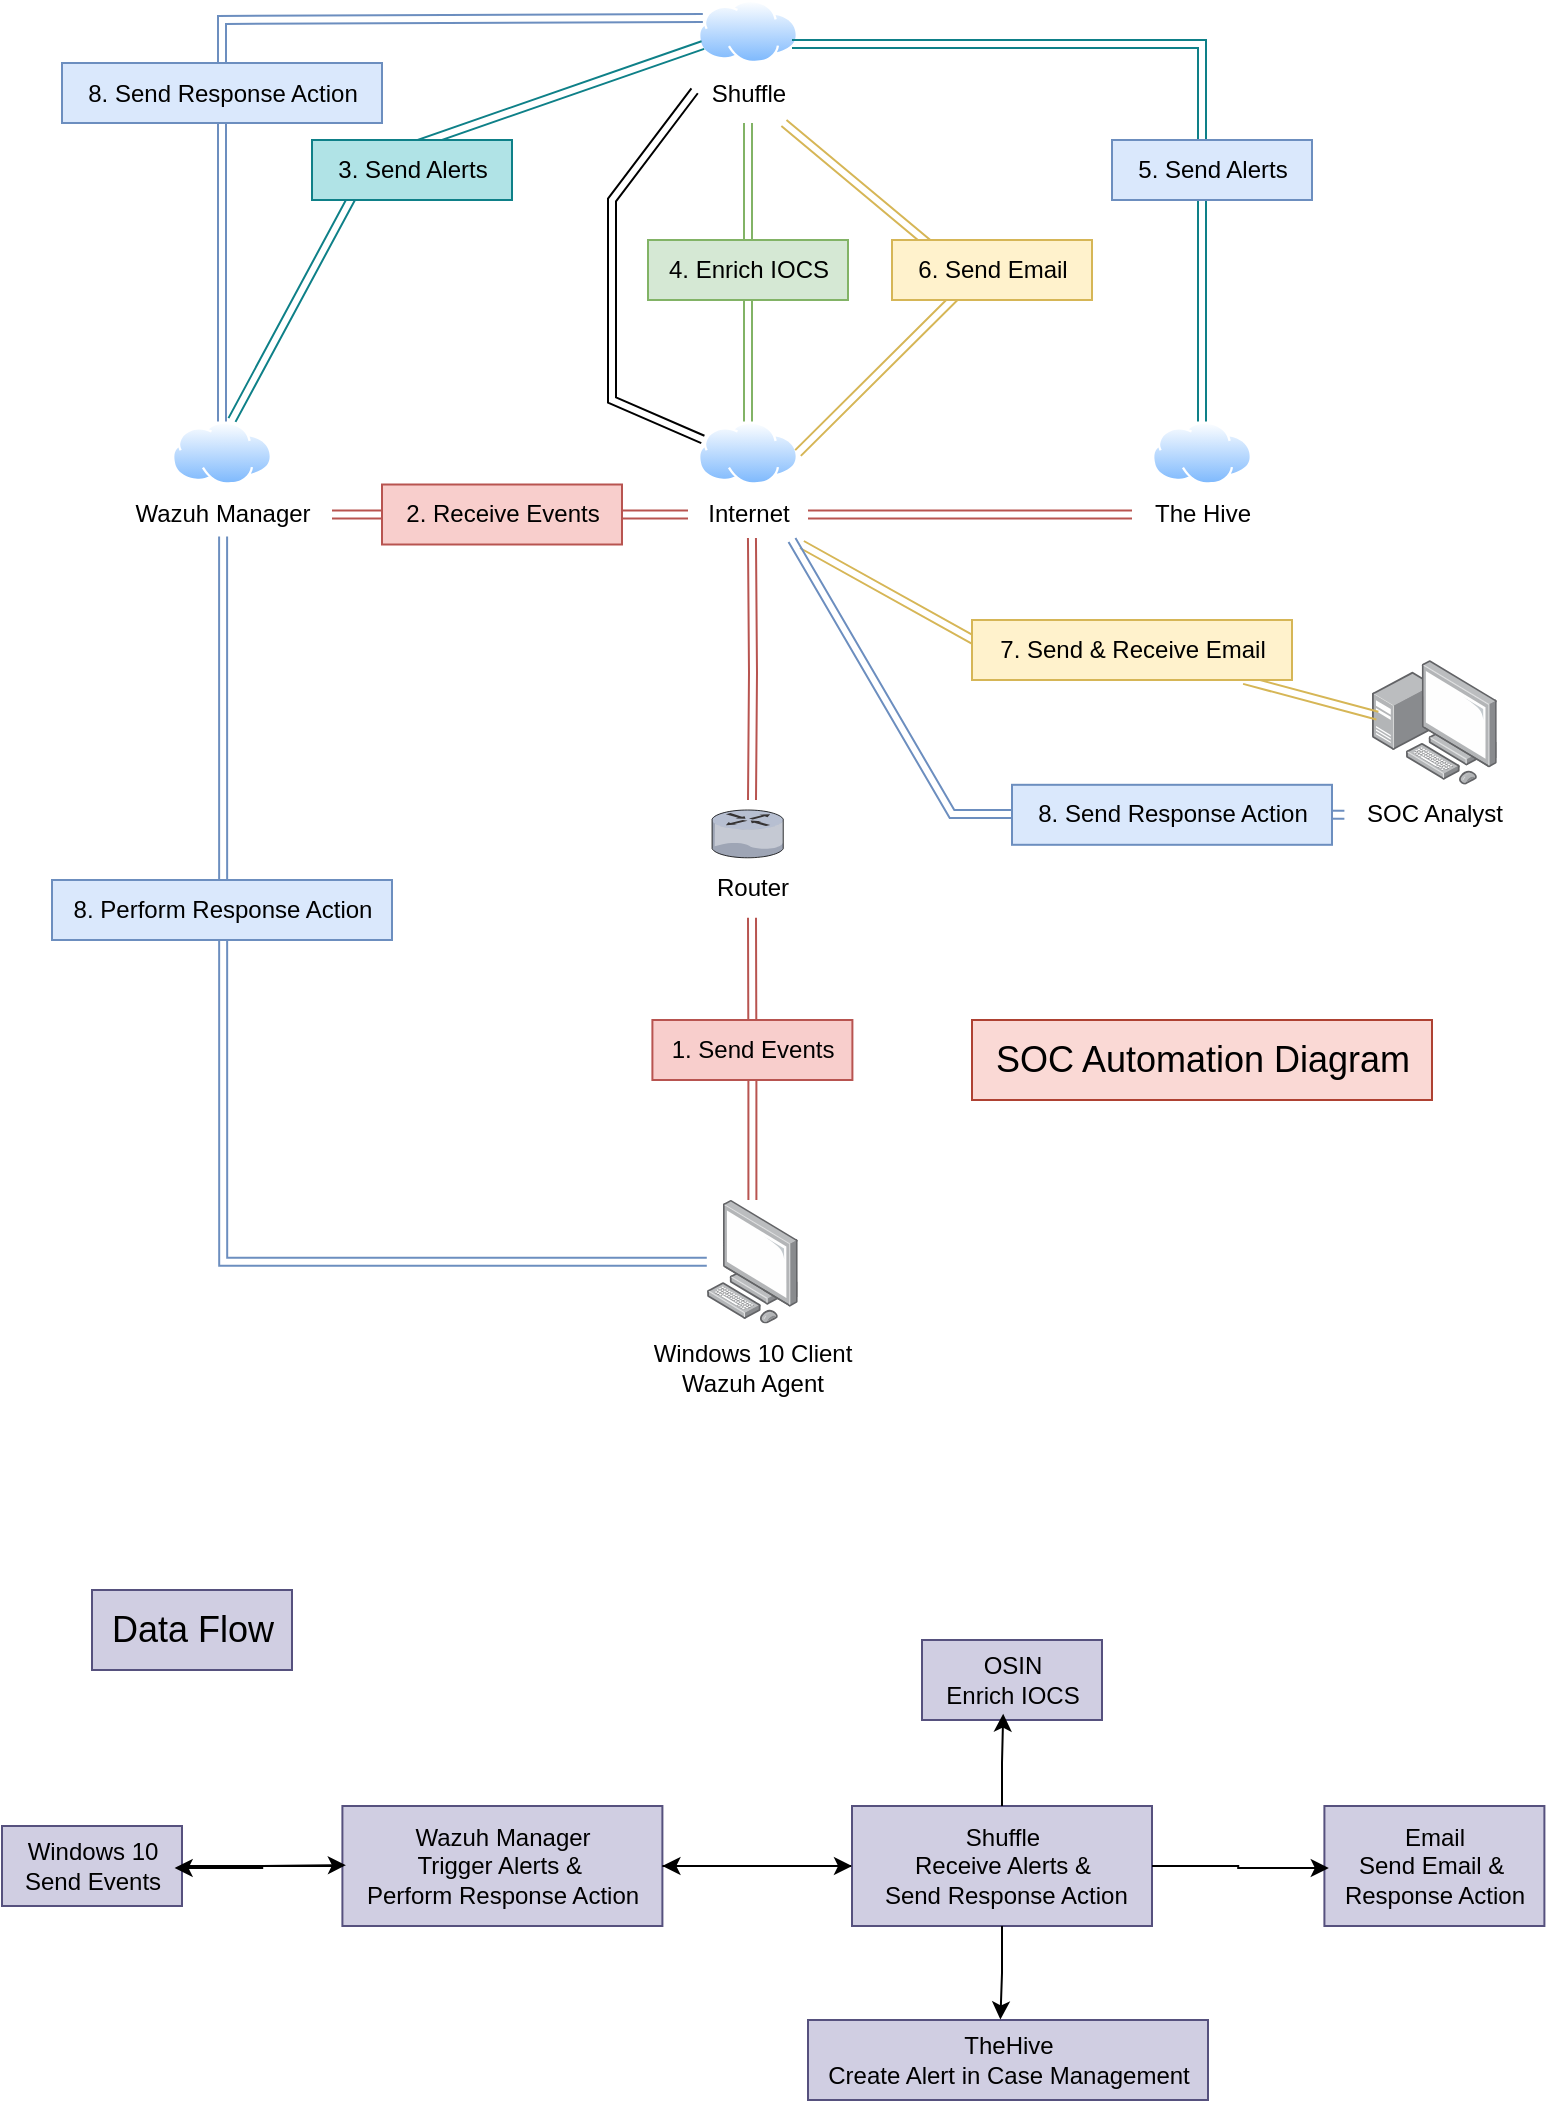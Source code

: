 <mxfile version="25.0.1">
  <diagram name="Page-1" id="5yGnG1BM1t8CYNedIG8o">
    <mxGraphModel dx="681" dy="589" grid="1" gridSize="10" guides="1" tooltips="1" connect="1" arrows="1" fold="1" page="1" pageScale="1" pageWidth="850" pageHeight="1100" math="0" shadow="0">
      <root>
        <mxCell id="0" />
        <mxCell id="1" parent="0" />
        <mxCell id="5wNQNaxA4FA5qbCrZEQf-17" style="edgeStyle=orthogonalEdgeStyle;rounded=0;orthogonalLoop=1;jettySize=auto;html=1;fillColor=#f8cecc;strokeColor=#b85450;jumpSize=6;strokeWidth=1;shape=link;" parent="1" source="5wNQNaxA4FA5qbCrZEQf-2" target="5wNQNaxA4FA5qbCrZEQf-16" edge="1">
          <mxGeometry relative="1" as="geometry" />
        </mxCell>
        <mxCell id="5wNQNaxA4FA5qbCrZEQf-2" value="" style="image;points=[];aspect=fixed;html=1;align=center;shadow=0;dashed=0;image=img/lib/allied_telesis/computer_and_terminals/Personal_Computer.svg;" parent="1" vertex="1">
          <mxGeometry x="357.4" y="640" width="45.6" height="61.8" as="geometry" />
        </mxCell>
        <mxCell id="5wNQNaxA4FA5qbCrZEQf-3" value="Windows 10 Client&lt;div&gt;Wazuh Agent&lt;/div&gt;" style="text;html=1;align=center;verticalAlign=middle;resizable=0;points=[];autosize=1;strokeColor=none;fillColor=none;" parent="1" vertex="1">
          <mxGeometry x="320" y="703.5" width="120" height="40" as="geometry" />
        </mxCell>
        <mxCell id="5wNQNaxA4FA5qbCrZEQf-4" value="" style="verticalLabelPosition=bottom;sketch=0;aspect=fixed;html=1;verticalAlign=top;strokeColor=none;align=center;outlineConnect=0;shape=mxgraph.citrix.router;" parent="1" vertex="1">
          <mxGeometry x="360" y="445" width="36" height="23.89" as="geometry" />
        </mxCell>
        <mxCell id="5wNQNaxA4FA5qbCrZEQf-23" style="edgeStyle=orthogonalEdgeStyle;rounded=0;orthogonalLoop=1;jettySize=auto;html=1;shape=link;fillColor=#d5e8d4;strokeColor=#82b366;" parent="1" source="5wNQNaxA4FA5qbCrZEQf-35" target="5wNQNaxA4FA5qbCrZEQf-15" edge="1">
          <mxGeometry relative="1" as="geometry" />
        </mxCell>
        <mxCell id="5wNQNaxA4FA5qbCrZEQf-5" value="" style="image;aspect=fixed;perimeter=ellipsePerimeter;html=1;align=center;shadow=0;dashed=0;spacingTop=3;image=img/lib/active_directory/internet_cloud.svg;" parent="1" vertex="1">
          <mxGeometry x="353" y="250.75" width="50" height="31.5" as="geometry" />
        </mxCell>
        <mxCell id="5wNQNaxA4FA5qbCrZEQf-6" value="" style="image;aspect=fixed;perimeter=ellipsePerimeter;html=1;align=center;shadow=0;dashed=0;spacingTop=3;image=img/lib/active_directory/internet_cloud.svg;" parent="1" vertex="1">
          <mxGeometry x="90" y="250.75" width="50" height="31.5" as="geometry" />
        </mxCell>
        <mxCell id="5wNQNaxA4FA5qbCrZEQf-7" value="" style="image;aspect=fixed;perimeter=ellipsePerimeter;html=1;align=center;shadow=0;dashed=0;spacingTop=3;image=img/lib/active_directory/internet_cloud.svg;" parent="1" vertex="1">
          <mxGeometry x="580" y="250.75" width="50" height="31.5" as="geometry" />
        </mxCell>
        <mxCell id="5wNQNaxA4FA5qbCrZEQf-20" style="edgeStyle=orthogonalEdgeStyle;rounded=0;orthogonalLoop=1;jettySize=auto;html=1;shape=link;fillColor=#f8cecc;strokeColor=#b85450;" parent="1" source="5wNQNaxA4FA5qbCrZEQf-33" target="5wNQNaxA4FA5qbCrZEQf-9" edge="1">
          <mxGeometry relative="1" as="geometry" />
        </mxCell>
        <mxCell id="5wNQNaxA4FA5qbCrZEQf-21" style="edgeStyle=orthogonalEdgeStyle;rounded=0;orthogonalLoop=1;jettySize=auto;html=1;shape=link;fillColor=#f8cecc;strokeColor=#b85450;" parent="1" source="5wNQNaxA4FA5qbCrZEQf-8" target="5wNQNaxA4FA5qbCrZEQf-13" edge="1">
          <mxGeometry relative="1" as="geometry" />
        </mxCell>
        <mxCell id="5wNQNaxA4FA5qbCrZEQf-8" value="Internet" style="text;html=1;align=center;verticalAlign=middle;resizable=0;points=[];autosize=1;strokeColor=none;fillColor=none;" parent="1" vertex="1">
          <mxGeometry x="348" y="282.25" width="60" height="30" as="geometry" />
        </mxCell>
        <mxCell id="5wNQNaxA4FA5qbCrZEQf-9" value="Wazuh Manager" style="text;html=1;align=center;verticalAlign=middle;resizable=0;points=[];autosize=1;strokeColor=none;fillColor=none;" parent="1" vertex="1">
          <mxGeometry x="60" y="282.25" width="110" height="30" as="geometry" />
        </mxCell>
        <mxCell id="5wNQNaxA4FA5qbCrZEQf-13" value="The Hive" style="text;html=1;align=center;verticalAlign=middle;resizable=0;points=[];autosize=1;strokeColor=none;fillColor=none;" parent="1" vertex="1">
          <mxGeometry x="570" y="282.25" width="70" height="30" as="geometry" />
        </mxCell>
        <mxCell id="5wNQNaxA4FA5qbCrZEQf-14" value="" style="image;aspect=fixed;perimeter=ellipsePerimeter;html=1;align=center;shadow=0;dashed=0;spacingTop=3;image=img/lib/active_directory/internet_cloud.svg;" parent="1" vertex="1">
          <mxGeometry x="353" y="40" width="50" height="31.5" as="geometry" />
        </mxCell>
        <mxCell id="5wNQNaxA4FA5qbCrZEQf-15" value="Shuffle" style="text;html=1;align=center;verticalAlign=middle;resizable=0;points=[];autosize=1;strokeColor=none;fillColor=none;" parent="1" vertex="1">
          <mxGeometry x="348" y="71.5" width="60" height="30" as="geometry" />
        </mxCell>
        <mxCell id="5wNQNaxA4FA5qbCrZEQf-16" value="Router" style="text;html=1;align=center;verticalAlign=middle;resizable=0;points=[];autosize=1;strokeColor=none;fillColor=none;" parent="1" vertex="1">
          <mxGeometry x="350" y="468.89" width="60" height="30" as="geometry" />
        </mxCell>
        <mxCell id="5wNQNaxA4FA5qbCrZEQf-18" value="1. Send Events" style="text;html=1;align=center;verticalAlign=middle;resizable=0;points=[];autosize=1;strokeColor=#b85450;fillColor=#f8cecc;" parent="1" vertex="1">
          <mxGeometry x="330.2" y="550" width="100" height="30" as="geometry" />
        </mxCell>
        <mxCell id="5wNQNaxA4FA5qbCrZEQf-19" style="edgeStyle=orthogonalEdgeStyle;rounded=0;orthogonalLoop=1;jettySize=auto;html=1;entryX=0.533;entryY=0.892;entryDx=0;entryDy=0;entryPerimeter=0;strokeWidth=1;fillColor=#f8cecc;strokeColor=#b85450;shape=link;" parent="1" target="5wNQNaxA4FA5qbCrZEQf-8" edge="1">
          <mxGeometry relative="1" as="geometry">
            <mxPoint x="380" y="440" as="sourcePoint" />
          </mxGeometry>
        </mxCell>
        <mxCell id="5wNQNaxA4FA5qbCrZEQf-27" value="" style="endArrow=classic;html=1;rounded=0;fillColor=#b0e3e6;strokeColor=#0e8088;strokeWidth=1;shape=link;entryX=0;entryY=0.75;entryDx=0;entryDy=0;" parent="1" target="5wNQNaxA4FA5qbCrZEQf-14" edge="1">
          <mxGeometry width="50" height="50" relative="1" as="geometry">
            <mxPoint x="120" y="250" as="sourcePoint" />
            <mxPoint x="350" y="60" as="targetPoint" />
            <Array as="points">
              <mxPoint x="190" y="120" />
            </Array>
          </mxGeometry>
        </mxCell>
        <mxCell id="5wNQNaxA4FA5qbCrZEQf-28" value="3. Send Alerts" style="text;html=1;align=center;verticalAlign=middle;resizable=0;points=[];autosize=1;strokeColor=#0e8088;fillColor=#b0e3e6;" parent="1" vertex="1">
          <mxGeometry x="160" y="110" width="100" height="30" as="geometry" />
        </mxCell>
        <mxCell id="5wNQNaxA4FA5qbCrZEQf-31" value="" style="endArrow=classic;html=1;rounded=0;entryX=0.5;entryY=0;entryDx=0;entryDy=0;fillColor=#b0e3e6;strokeColor=#0e8088;strokeWidth=1;shape=link;" parent="1" target="5wNQNaxA4FA5qbCrZEQf-7" edge="1">
          <mxGeometry width="50" height="50" relative="1" as="geometry">
            <mxPoint x="400" y="62" as="sourcePoint" />
            <mxPoint x="500" y="90" as="targetPoint" />
            <Array as="points">
              <mxPoint x="605" y="62" />
            </Array>
          </mxGeometry>
        </mxCell>
        <mxCell id="5wNQNaxA4FA5qbCrZEQf-32" value="5. Send Alerts" style="text;html=1;align=center;verticalAlign=middle;resizable=0;points=[];autosize=1;strokeColor=#6c8ebf;fillColor=#dae8fc;" parent="1" vertex="1">
          <mxGeometry x="560" y="110" width="100" height="30" as="geometry" />
        </mxCell>
        <mxCell id="5wNQNaxA4FA5qbCrZEQf-34" value="" style="edgeStyle=orthogonalEdgeStyle;rounded=0;orthogonalLoop=1;jettySize=auto;html=1;shape=link;fillColor=#f8cecc;strokeColor=#b85450;" parent="1" source="5wNQNaxA4FA5qbCrZEQf-8" target="5wNQNaxA4FA5qbCrZEQf-33" edge="1">
          <mxGeometry relative="1" as="geometry">
            <mxPoint x="348" y="297" as="sourcePoint" />
            <mxPoint x="170" y="297" as="targetPoint" />
          </mxGeometry>
        </mxCell>
        <mxCell id="5wNQNaxA4FA5qbCrZEQf-33" value="2. Receive Events" style="text;html=1;align=center;verticalAlign=middle;resizable=0;points=[];autosize=1;strokeColor=#b85450;fillColor=#f8cecc;" parent="1" vertex="1">
          <mxGeometry x="195" y="282.25" width="120" height="30" as="geometry" />
        </mxCell>
        <mxCell id="5wNQNaxA4FA5qbCrZEQf-36" value="" style="edgeStyle=orthogonalEdgeStyle;rounded=0;orthogonalLoop=1;jettySize=auto;html=1;shape=link;fillColor=#d5e8d4;strokeColor=#82b366;" parent="1" source="5wNQNaxA4FA5qbCrZEQf-5" target="5wNQNaxA4FA5qbCrZEQf-35" edge="1">
          <mxGeometry relative="1" as="geometry">
            <mxPoint x="378" y="251" as="sourcePoint" />
            <mxPoint x="378" y="102" as="targetPoint" />
          </mxGeometry>
        </mxCell>
        <mxCell id="5wNQNaxA4FA5qbCrZEQf-35" value="4. Enrich IOCS" style="text;html=1;align=center;verticalAlign=middle;resizable=0;points=[];autosize=1;strokeColor=#82b366;fillColor=#d5e8d4;" parent="1" vertex="1">
          <mxGeometry x="328" y="160" width="100" height="30" as="geometry" />
        </mxCell>
        <mxCell id="5wNQNaxA4FA5qbCrZEQf-37" style="edgeStyle=orthogonalEdgeStyle;rounded=0;orthogonalLoop=1;jettySize=auto;html=1;entryX=0.505;entryY=0.868;entryDx=0;entryDy=0;entryPerimeter=0;shape=link;fillColor=#dae8fc;strokeColor=#6c8ebf;" parent="1" source="5wNQNaxA4FA5qbCrZEQf-2" target="5wNQNaxA4FA5qbCrZEQf-9" edge="1">
          <mxGeometry relative="1" as="geometry" />
        </mxCell>
        <mxCell id="5wNQNaxA4FA5qbCrZEQf-40" value="" style="endArrow=classic;html=1;rounded=0;shape=link;fillColor=#dae8fc;strokeColor=#6c8ebf;entryX=0;entryY=0.25;entryDx=0;entryDy=0;" parent="1" source="5wNQNaxA4FA5qbCrZEQf-6" target="5wNQNaxA4FA5qbCrZEQf-14" edge="1">
          <mxGeometry width="50" height="50" relative="1" as="geometry">
            <mxPoint x="410" y="310" as="sourcePoint" />
            <mxPoint x="340" y="50" as="targetPoint" />
            <Array as="points">
              <mxPoint x="115" y="50" />
            </Array>
          </mxGeometry>
        </mxCell>
        <mxCell id="5wNQNaxA4FA5qbCrZEQf-41" value="8. Send Response Action" style="text;html=1;align=center;verticalAlign=middle;resizable=0;points=[];autosize=1;strokeColor=#6c8ebf;fillColor=#dae8fc;" parent="1" vertex="1">
          <mxGeometry x="35" y="71.5" width="160" height="30" as="geometry" />
        </mxCell>
        <mxCell id="5wNQNaxA4FA5qbCrZEQf-46" value="" style="endArrow=classic;html=1;rounded=0;entryX=0.055;entryY=0.464;entryDx=0;entryDy=0;entryPerimeter=0;exitX=0;exitY=0.25;exitDx=0;exitDy=0;shape=link;" parent="1" source="5wNQNaxA4FA5qbCrZEQf-5" target="5wNQNaxA4FA5qbCrZEQf-15" edge="1">
          <mxGeometry width="50" height="50" relative="1" as="geometry">
            <mxPoint x="240" y="260" as="sourcePoint" />
            <mxPoint x="290" y="210" as="targetPoint" />
            <Array as="points">
              <mxPoint x="310" y="240" />
              <mxPoint x="310" y="140" />
            </Array>
          </mxGeometry>
        </mxCell>
        <mxCell id="5wNQNaxA4FA5qbCrZEQf-47" value="8. Perform Response Action" style="text;html=1;align=center;verticalAlign=middle;resizable=0;points=[];autosize=1;strokeColor=#6c8ebf;fillColor=#dae8fc;" parent="1" vertex="1">
          <mxGeometry x="30" y="480" width="170" height="30" as="geometry" />
        </mxCell>
        <mxCell id="5wNQNaxA4FA5qbCrZEQf-51" value="" style="endArrow=classic;html=1;rounded=0;shape=link;fillColor=#fff2cc;strokeColor=#d6b656;entryX=1;entryY=0.5;entryDx=0;entryDy=0;" parent="1" source="5wNQNaxA4FA5qbCrZEQf-15" target="5wNQNaxA4FA5qbCrZEQf-5" edge="1">
          <mxGeometry width="50" height="50" relative="1" as="geometry">
            <mxPoint x="420" y="90" as="sourcePoint" />
            <mxPoint x="390" y="267" as="targetPoint" />
            <Array as="points">
              <mxPoint x="490" y="180" />
            </Array>
          </mxGeometry>
        </mxCell>
        <mxCell id="5wNQNaxA4FA5qbCrZEQf-48" value="6. Send Email" style="text;html=1;align=center;verticalAlign=middle;resizable=0;points=[];autosize=1;strokeColor=#d6b656;fillColor=#fff2cc;" parent="1" vertex="1">
          <mxGeometry x="450" y="160" width="100" height="30" as="geometry" />
        </mxCell>
        <mxCell id="5wNQNaxA4FA5qbCrZEQf-52" value="" style="image;points=[];aspect=fixed;html=1;align=center;shadow=0;dashed=0;image=img/lib/allied_telesis/computer_and_terminals/Personal_Computer_with_Server.svg;" parent="1" vertex="1">
          <mxGeometry x="690" y="370" width="62.4" height="62.4" as="geometry" />
        </mxCell>
        <mxCell id="5wNQNaxA4FA5qbCrZEQf-53" value="SOC Analyst" style="text;html=1;align=center;verticalAlign=middle;resizable=0;points=[];autosize=1;strokeColor=none;fillColor=none;" parent="1" vertex="1">
          <mxGeometry x="676.2" y="432.4" width="90" height="30" as="geometry" />
        </mxCell>
        <mxCell id="5wNQNaxA4FA5qbCrZEQf-54" value="" style="endArrow=classic;html=1;rounded=0;entryX=0.043;entryY=0.446;entryDx=0;entryDy=0;entryPerimeter=0;shape=link;fillColor=#fff2cc;strokeColor=#d6b656;" parent="1" source="5wNQNaxA4FA5qbCrZEQf-55" target="5wNQNaxA4FA5qbCrZEQf-52" edge="1">
          <mxGeometry width="50" height="50" relative="1" as="geometry">
            <mxPoint x="410" y="310" as="sourcePoint" />
            <mxPoint x="460" y="260" as="targetPoint" />
          </mxGeometry>
        </mxCell>
        <mxCell id="5wNQNaxA4FA5qbCrZEQf-56" value="" style="endArrow=classic;html=1;rounded=0;entryX=0.043;entryY=0.446;entryDx=0;entryDy=0;entryPerimeter=0;shape=link;fillColor=#fff2cc;strokeColor=#d6b656;" parent="1" source="5wNQNaxA4FA5qbCrZEQf-8" target="5wNQNaxA4FA5qbCrZEQf-55" edge="1">
          <mxGeometry width="50" height="50" relative="1" as="geometry">
            <mxPoint x="408" y="312" as="sourcePoint" />
            <mxPoint x="576" y="398" as="targetPoint" />
          </mxGeometry>
        </mxCell>
        <mxCell id="5wNQNaxA4FA5qbCrZEQf-55" value="7. Send &amp;amp; Receive Email" style="text;html=1;align=center;verticalAlign=middle;resizable=0;points=[];autosize=1;strokeColor=#d6b656;fillColor=#fff2cc;" parent="1" vertex="1">
          <mxGeometry x="490" y="350" width="160" height="30" as="geometry" />
        </mxCell>
        <mxCell id="5wNQNaxA4FA5qbCrZEQf-57" value="" style="endArrow=classic;html=1;rounded=0;shape=link;fillColor=#dae8fc;strokeColor=#6c8ebf;" parent="1" target="5wNQNaxA4FA5qbCrZEQf-53" edge="1">
          <mxGeometry width="50" height="50" relative="1" as="geometry">
            <mxPoint x="400" y="310" as="sourcePoint" />
            <mxPoint x="580" y="490" as="targetPoint" />
            <Array as="points">
              <mxPoint x="480" y="447" />
            </Array>
          </mxGeometry>
        </mxCell>
        <mxCell id="5wNQNaxA4FA5qbCrZEQf-59" value="8. Send Response Action" style="text;html=1;align=center;verticalAlign=middle;resizable=0;points=[];autosize=1;strokeColor=#6c8ebf;fillColor=#dae8fc;" parent="1" vertex="1">
          <mxGeometry x="510" y="432.4" width="160" height="30" as="geometry" />
        </mxCell>
        <mxCell id="5wNQNaxA4FA5qbCrZEQf-62" value="SOC Automation Diagram" style="text;html=1;align=center;verticalAlign=middle;resizable=0;points=[];autosize=1;strokeColor=#ae4132;fillColor=#fad9d5;fontSize=18;" parent="1" vertex="1">
          <mxGeometry x="490" y="550" width="230" height="40" as="geometry" />
        </mxCell>
        <mxCell id="5wNQNaxA4FA5qbCrZEQf-63" value="Data Flow" style="text;html=1;align=center;verticalAlign=middle;resizable=0;points=[];autosize=1;strokeColor=#56517e;fillColor=#d0cee2;fontSize=18;" parent="1" vertex="1">
          <mxGeometry x="50" y="835" width="100" height="40" as="geometry" />
        </mxCell>
        <mxCell id="5wNQNaxA4FA5qbCrZEQf-64" value="Windows 10&lt;div&gt;Send Events&lt;/div&gt;" style="text;html=1;align=center;verticalAlign=middle;resizable=0;points=[];autosize=1;strokeColor=#56517e;fillColor=#d0cee2;" parent="1" vertex="1">
          <mxGeometry x="5" y="953" width="90" height="40" as="geometry" />
        </mxCell>
        <mxCell id="5wNQNaxA4FA5qbCrZEQf-65" value="Wazuh Manager&lt;div&gt;Trigger Alerts &amp;amp;&amp;nbsp;&lt;/div&gt;&lt;div&gt;Perform Response Action&lt;/div&gt;" style="text;html=1;align=center;verticalAlign=middle;resizable=0;points=[];autosize=1;strokeColor=#56517e;fillColor=#d0cee2;" parent="1" vertex="1">
          <mxGeometry x="175.2" y="943" width="160" height="60" as="geometry" />
        </mxCell>
        <mxCell id="5wNQNaxA4FA5qbCrZEQf-78" style="edgeStyle=orthogonalEdgeStyle;rounded=0;orthogonalLoop=1;jettySize=auto;html=1;" parent="1" source="5wNQNaxA4FA5qbCrZEQf-66" target="5wNQNaxA4FA5qbCrZEQf-65" edge="1">
          <mxGeometry relative="1" as="geometry" />
        </mxCell>
        <mxCell id="5wNQNaxA4FA5qbCrZEQf-66" value="Shuffle&lt;div&gt;Receive Alerts &amp;amp;&lt;/div&gt;&lt;div&gt;&amp;nbsp;Send Response Action&lt;/div&gt;" style="text;html=1;align=center;verticalAlign=middle;resizable=0;points=[];autosize=1;strokeColor=#56517e;fillColor=#d0cee2;" parent="1" vertex="1">
          <mxGeometry x="430" y="943" width="150" height="60" as="geometry" />
        </mxCell>
        <mxCell id="5wNQNaxA4FA5qbCrZEQf-67" value="Email&lt;div&gt;Send Email &amp;amp;&amp;nbsp;&lt;/div&gt;&lt;div&gt;Response Action&lt;/div&gt;" style="text;html=1;align=center;verticalAlign=middle;resizable=0;points=[];autosize=1;strokeColor=#56517e;fillColor=#d0cee2;" parent="1" vertex="1">
          <mxGeometry x="666.2" y="943" width="110" height="60" as="geometry" />
        </mxCell>
        <mxCell id="5wNQNaxA4FA5qbCrZEQf-68" value="OSIN&lt;br&gt;Enrich IOCS" style="text;html=1;align=center;verticalAlign=middle;resizable=0;points=[];autosize=1;strokeColor=#56517e;fillColor=#d0cee2;" parent="1" vertex="1">
          <mxGeometry x="465" y="860" width="90" height="40" as="geometry" />
        </mxCell>
        <mxCell id="5wNQNaxA4FA5qbCrZEQf-69" value="TheHive&lt;br&gt;Create Alert in Case Management" style="text;html=1;align=center;verticalAlign=middle;resizable=0;points=[];autosize=1;strokeColor=#56517e;fillColor=#d0cee2;" parent="1" vertex="1">
          <mxGeometry x="408" y="1050" width="200" height="40" as="geometry" />
        </mxCell>
        <mxCell id="5wNQNaxA4FA5qbCrZEQf-71" style="edgeStyle=orthogonalEdgeStyle;rounded=0;orthogonalLoop=1;jettySize=auto;html=1;entryX=0.011;entryY=0.493;entryDx=0;entryDy=0;entryPerimeter=0;" parent="1" source="5wNQNaxA4FA5qbCrZEQf-64" target="5wNQNaxA4FA5qbCrZEQf-65" edge="1">
          <mxGeometry relative="1" as="geometry" />
        </mxCell>
        <mxCell id="5wNQNaxA4FA5qbCrZEQf-72" style="edgeStyle=orthogonalEdgeStyle;rounded=0;orthogonalLoop=1;jettySize=auto;html=1;entryX=0;entryY=0.5;entryDx=0;entryDy=0;entryPerimeter=0;" parent="1" source="5wNQNaxA4FA5qbCrZEQf-65" target="5wNQNaxA4FA5qbCrZEQf-66" edge="1">
          <mxGeometry relative="1" as="geometry" />
        </mxCell>
        <mxCell id="5wNQNaxA4FA5qbCrZEQf-73" style="edgeStyle=orthogonalEdgeStyle;rounded=0;orthogonalLoop=1;jettySize=auto;html=1;entryX=0.451;entryY=0.921;entryDx=0;entryDy=0;entryPerimeter=0;" parent="1" source="5wNQNaxA4FA5qbCrZEQf-66" target="5wNQNaxA4FA5qbCrZEQf-68" edge="1">
          <mxGeometry relative="1" as="geometry" />
        </mxCell>
        <mxCell id="5wNQNaxA4FA5qbCrZEQf-76" style="edgeStyle=orthogonalEdgeStyle;rounded=0;orthogonalLoop=1;jettySize=auto;html=1;entryX=0.02;entryY=0.517;entryDx=0;entryDy=0;entryPerimeter=0;" parent="1" source="5wNQNaxA4FA5qbCrZEQf-66" target="5wNQNaxA4FA5qbCrZEQf-67" edge="1">
          <mxGeometry relative="1" as="geometry" />
        </mxCell>
        <mxCell id="5wNQNaxA4FA5qbCrZEQf-77" style="edgeStyle=orthogonalEdgeStyle;rounded=0;orthogonalLoop=1;jettySize=auto;html=1;entryX=0.481;entryY=-0.007;entryDx=0;entryDy=0;entryPerimeter=0;" parent="1" source="5wNQNaxA4FA5qbCrZEQf-66" target="5wNQNaxA4FA5qbCrZEQf-69" edge="1">
          <mxGeometry relative="1" as="geometry" />
        </mxCell>
        <mxCell id="5wNQNaxA4FA5qbCrZEQf-79" style="edgeStyle=orthogonalEdgeStyle;rounded=0;orthogonalLoop=1;jettySize=auto;html=1;entryX=0.959;entryY=0.525;entryDx=0;entryDy=0;entryPerimeter=0;" parent="1" source="5wNQNaxA4FA5qbCrZEQf-65" target="5wNQNaxA4FA5qbCrZEQf-64" edge="1">
          <mxGeometry relative="1" as="geometry" />
        </mxCell>
      </root>
    </mxGraphModel>
  </diagram>
</mxfile>
